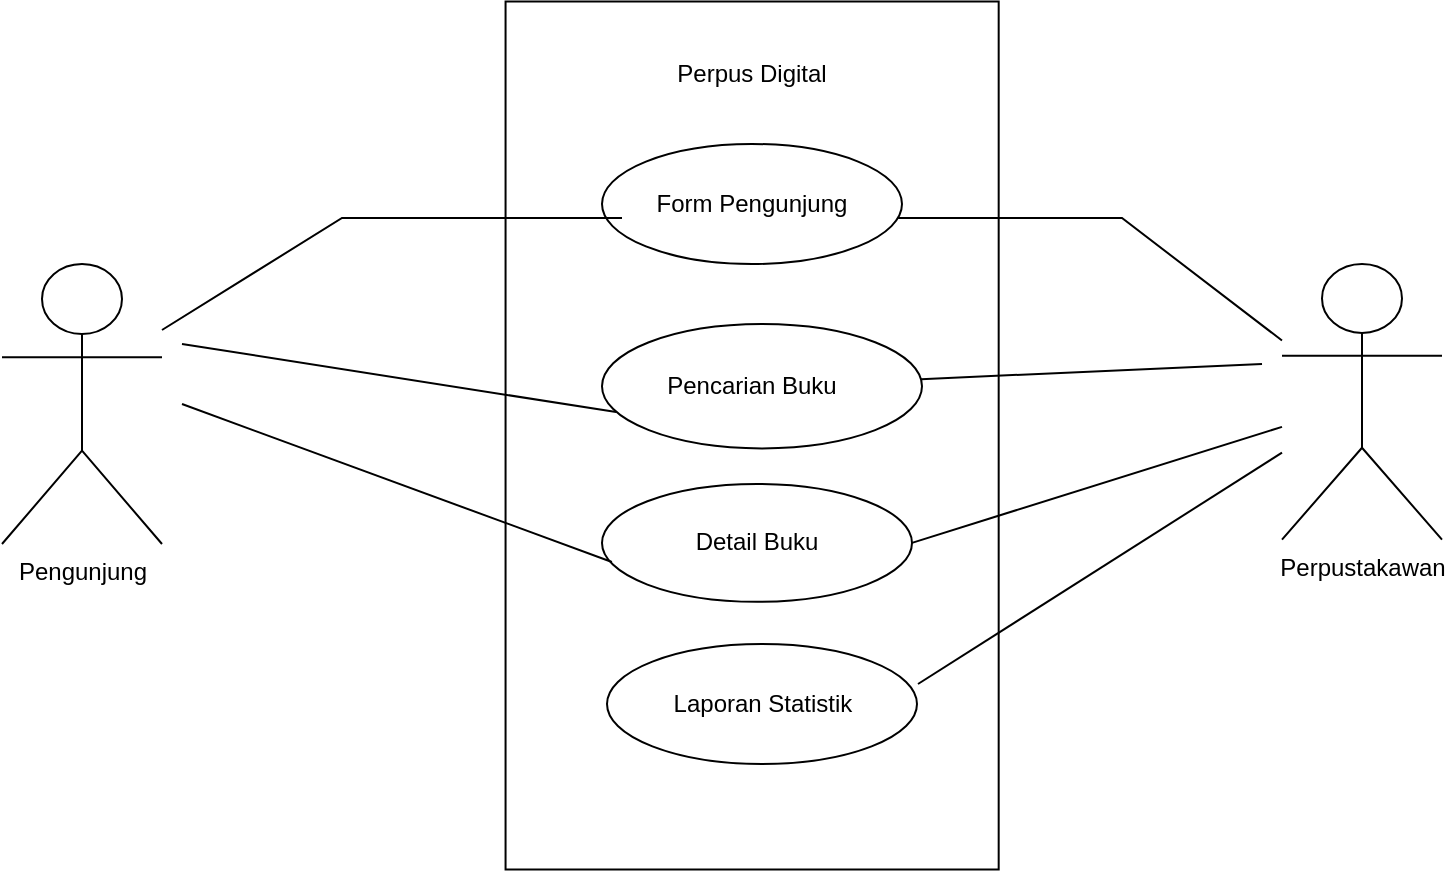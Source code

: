 <mxfile version="23.1.1" type="github">
  <diagram name="Page-1" id="fAOUEO97n6Ysm-dofhoW">
    <mxGraphModel dx="1434" dy="772" grid="1" gridSize="10" guides="1" tooltips="1" connect="1" arrows="1" fold="1" page="1" pageScale="1" pageWidth="850" pageHeight="1100" math="0" shadow="0">
      <root>
        <mxCell id="0" />
        <mxCell id="1" parent="0" />
        <mxCell id="lYCTt_6rXARMpSKC9BkO-1" value="" style="rounded=0;whiteSpace=wrap;html=1;rotation=90;" vertex="1" parent="1">
          <mxGeometry x="208.06" y="252.47" width="434" height="246.56" as="geometry" />
        </mxCell>
        <mxCell id="lYCTt_6rXARMpSKC9BkO-2" value="Perpus Digital" style="text;html=1;strokeColor=none;fillColor=none;align=center;verticalAlign=middle;whiteSpace=wrap;rounded=0;" vertex="1" parent="1">
          <mxGeometry x="380" y="180" width="90" height="30" as="geometry" />
        </mxCell>
        <mxCell id="lYCTt_6rXARMpSKC9BkO-3" value="" style="ellipse;whiteSpace=wrap;html=1;" vertex="1" parent="1">
          <mxGeometry x="350" y="230" width="150" height="60" as="geometry" />
        </mxCell>
        <mxCell id="lYCTt_6rXARMpSKC9BkO-4" value="Form Pengunjung" style="text;html=1;strokeColor=none;fillColor=none;align=center;verticalAlign=middle;whiteSpace=wrap;rounded=0;" vertex="1" parent="1">
          <mxGeometry x="375" y="245" width="100" height="30" as="geometry" />
        </mxCell>
        <mxCell id="lYCTt_6rXARMpSKC9BkO-5" value="" style="ellipse;whiteSpace=wrap;html=1;" vertex="1" parent="1">
          <mxGeometry x="350" y="320" width="160" height="62.19" as="geometry" />
        </mxCell>
        <mxCell id="lYCTt_6rXARMpSKC9BkO-6" value="Pencarian Buku" style="text;html=1;strokeColor=none;fillColor=none;align=center;verticalAlign=middle;whiteSpace=wrap;rounded=0;" vertex="1" parent="1">
          <mxGeometry x="380.06" y="336.09" width="90" height="30" as="geometry" />
        </mxCell>
        <mxCell id="lYCTt_6rXARMpSKC9BkO-7" value="Detail Buku" style="ellipse;whiteSpace=wrap;html=1;" vertex="1" parent="1">
          <mxGeometry x="350" y="400" width="155" height="58.91" as="geometry" />
        </mxCell>
        <mxCell id="lYCTt_6rXARMpSKC9BkO-9" value="Laporan Statistik" style="ellipse;whiteSpace=wrap;html=1;" vertex="1" parent="1">
          <mxGeometry x="352.5" y="480" width="155" height="60" as="geometry" />
        </mxCell>
        <mxCell id="lYCTt_6rXARMpSKC9BkO-10" value="Pengunjung" style="shape=umlActor;verticalLabelPosition=bottom;verticalAlign=top;html=1;outlineConnect=0;" vertex="1" parent="1">
          <mxGeometry x="50" y="290" width="80" height="140" as="geometry" />
        </mxCell>
        <mxCell id="lYCTt_6rXARMpSKC9BkO-11" value="" style="endArrow=none;html=1;rounded=0;" edge="1" parent="1">
          <mxGeometry width="50" height="50" relative="1" as="geometry">
            <mxPoint x="130" y="323" as="sourcePoint" />
            <mxPoint x="360" y="267" as="targetPoint" />
            <Array as="points">
              <mxPoint x="220" y="267" />
              <mxPoint x="260" y="267" />
            </Array>
          </mxGeometry>
        </mxCell>
        <mxCell id="lYCTt_6rXARMpSKC9BkO-13" value="Perpustakawan" style="shape=umlActor;verticalLabelPosition=bottom;verticalAlign=top;html=1;outlineConnect=0;" vertex="1" parent="1">
          <mxGeometry x="690" y="290" width="80" height="137.81" as="geometry" />
        </mxCell>
        <mxCell id="lYCTt_6rXARMpSKC9BkO-14" value="" style="endArrow=none;html=1;rounded=0;entryX=0.987;entryY=0.617;entryDx=0;entryDy=0;entryPerimeter=0;" edge="1" parent="1" source="lYCTt_6rXARMpSKC9BkO-13" target="lYCTt_6rXARMpSKC9BkO-3">
          <mxGeometry width="50" height="50" relative="1" as="geometry">
            <mxPoint x="400" y="420" as="sourcePoint" />
            <mxPoint x="570" y="250" as="targetPoint" />
            <Array as="points">
              <mxPoint x="610" y="267" />
            </Array>
          </mxGeometry>
        </mxCell>
        <mxCell id="lYCTt_6rXARMpSKC9BkO-17" value="" style="endArrow=none;html=1;rounded=0;entryX=0.044;entryY=0.708;entryDx=0;entryDy=0;entryPerimeter=0;" edge="1" parent="1" target="lYCTt_6rXARMpSKC9BkO-5">
          <mxGeometry width="50" height="50" relative="1" as="geometry">
            <mxPoint x="140" y="330" as="sourcePoint" />
            <mxPoint x="450" y="370" as="targetPoint" />
          </mxGeometry>
        </mxCell>
        <mxCell id="lYCTt_6rXARMpSKC9BkO-18" value="" style="endArrow=none;html=1;rounded=0;entryX=0.032;entryY=0.662;entryDx=0;entryDy=0;entryPerimeter=0;" edge="1" parent="1" target="lYCTt_6rXARMpSKC9BkO-7">
          <mxGeometry width="50" height="50" relative="1" as="geometry">
            <mxPoint x="140" y="360" as="sourcePoint" />
            <mxPoint x="300" y="420" as="targetPoint" />
          </mxGeometry>
        </mxCell>
        <mxCell id="lYCTt_6rXARMpSKC9BkO-19" value="" style="endArrow=none;html=1;rounded=0;" edge="1" parent="1" source="lYCTt_6rXARMpSKC9BkO-5">
          <mxGeometry width="50" height="50" relative="1" as="geometry">
            <mxPoint x="400" y="420" as="sourcePoint" />
            <mxPoint x="680" y="340" as="targetPoint" />
          </mxGeometry>
        </mxCell>
        <mxCell id="lYCTt_6rXARMpSKC9BkO-20" value="" style="endArrow=none;html=1;rounded=0;exitX=1;exitY=0.5;exitDx=0;exitDy=0;" edge="1" parent="1" source="lYCTt_6rXARMpSKC9BkO-7" target="lYCTt_6rXARMpSKC9BkO-13">
          <mxGeometry width="50" height="50" relative="1" as="geometry">
            <mxPoint x="400" y="420" as="sourcePoint" />
            <mxPoint x="670" y="390" as="targetPoint" />
          </mxGeometry>
        </mxCell>
        <mxCell id="lYCTt_6rXARMpSKC9BkO-21" value="" style="endArrow=none;html=1;rounded=0;" edge="1" parent="1" target="lYCTt_6rXARMpSKC9BkO-13">
          <mxGeometry width="50" height="50" relative="1" as="geometry">
            <mxPoint x="508" y="500" as="sourcePoint" />
            <mxPoint x="700" y="430" as="targetPoint" />
          </mxGeometry>
        </mxCell>
      </root>
    </mxGraphModel>
  </diagram>
</mxfile>
